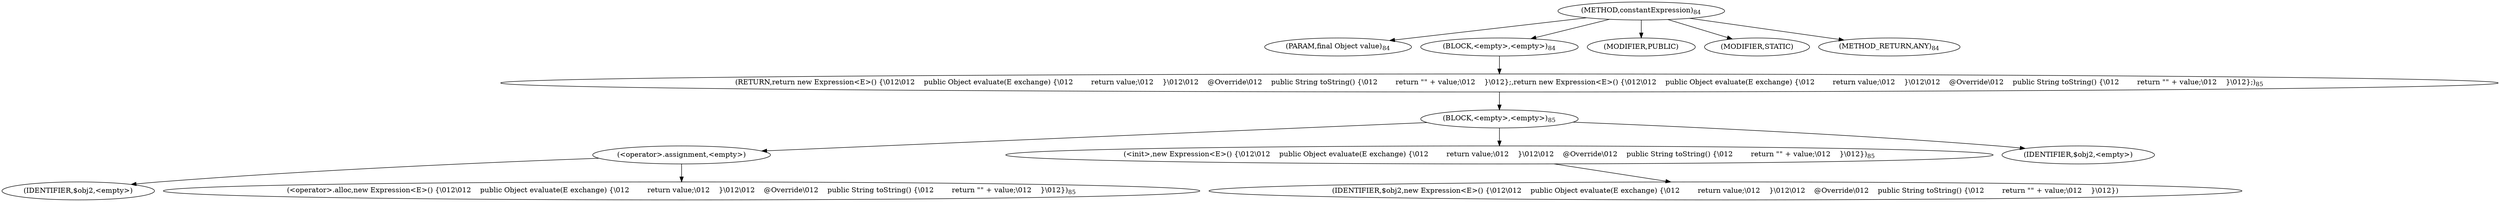 digraph "constantExpression" {  
"46" [label = <(METHOD,constantExpression)<SUB>84</SUB>> ]
"47" [label = <(PARAM,final Object value)<SUB>84</SUB>> ]
"48" [label = <(BLOCK,&lt;empty&gt;,&lt;empty&gt;)<SUB>84</SUB>> ]
"49" [label = <(RETURN,return new Expression&lt;E&gt;() {\012\012    public Object evaluate(E exchange) {\012        return value;\012    }\012\012    @Override\012    public String toString() {\012        return &quot;&quot; + value;\012    }\012};,return new Expression&lt;E&gt;() {\012\012    public Object evaluate(E exchange) {\012        return value;\012    }\012\012    @Override\012    public String toString() {\012        return &quot;&quot; + value;\012    }\012};)<SUB>85</SUB>> ]
"50" [label = <(BLOCK,&lt;empty&gt;,&lt;empty&gt;)<SUB>85</SUB>> ]
"51" [label = <(&lt;operator&gt;.assignment,&lt;empty&gt;)> ]
"52" [label = <(IDENTIFIER,$obj2,&lt;empty&gt;)> ]
"53" [label = <(&lt;operator&gt;.alloc,new Expression&lt;E&gt;() {\012\012    public Object evaluate(E exchange) {\012        return value;\012    }\012\012    @Override\012    public String toString() {\012        return &quot;&quot; + value;\012    }\012})<SUB>85</SUB>> ]
"54" [label = <(&lt;init&gt;,new Expression&lt;E&gt;() {\012\012    public Object evaluate(E exchange) {\012        return value;\012    }\012\012    @Override\012    public String toString() {\012        return &quot;&quot; + value;\012    }\012})<SUB>85</SUB>> ]
"55" [label = <(IDENTIFIER,$obj2,new Expression&lt;E&gt;() {\012\012    public Object evaluate(E exchange) {\012        return value;\012    }\012\012    @Override\012    public String toString() {\012        return &quot;&quot; + value;\012    }\012})> ]
"56" [label = <(IDENTIFIER,$obj2,&lt;empty&gt;)> ]
"57" [label = <(MODIFIER,PUBLIC)> ]
"58" [label = <(MODIFIER,STATIC)> ]
"59" [label = <(METHOD_RETURN,ANY)<SUB>84</SUB>> ]
  "46" -> "47" 
  "46" -> "48" 
  "46" -> "57" 
  "46" -> "58" 
  "46" -> "59" 
  "48" -> "49" 
  "49" -> "50" 
  "50" -> "51" 
  "50" -> "54" 
  "50" -> "56" 
  "51" -> "52" 
  "51" -> "53" 
  "54" -> "55" 
}
